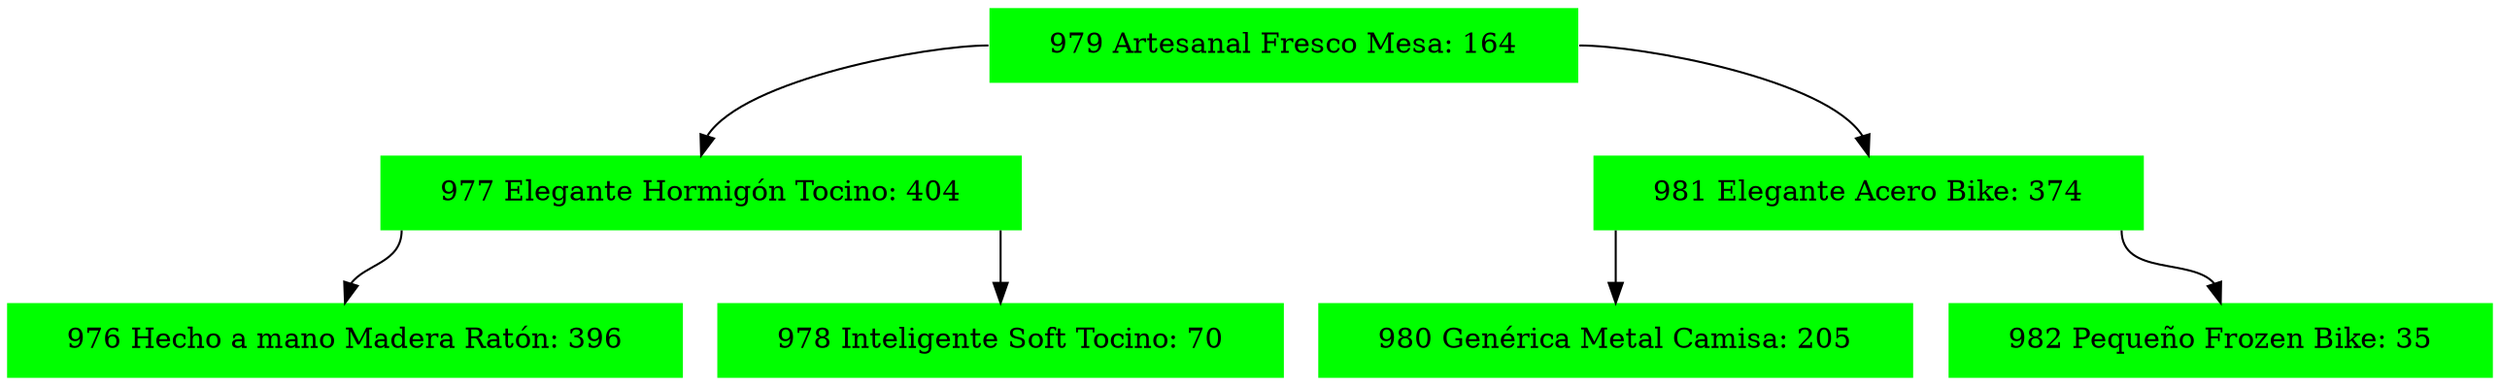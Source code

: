 digraph G{
node[shape="record"];
node0xc00004e1e0[label="<f0>|<f1>979  Artesanal Fresco Mesa: 164|<f2>",color=green,style =filled];
node0xc00004e300[label="<f0>|<f1>977 Elegante Hormigón Tocino: 404|<f2>",color=green,style =filled];
node0xc00004e1e0:f0->node0xc00004e300:f1
node0xc00004e180[label="<f0>|<f1>976 Hecho a mano Madera Ratón: 396|<f2>",color=green,style =filled];
node0xc00004e300:f0->node0xc00004e180:f1
node0xc00004e240[label="<f0>|<f1>978 Inteligente Soft Tocino: 70|<f2>",color=green,style =filled];
node0xc00004e300:f2->node0xc00004e240:f1
node0xc00004e360[label="<f0>|<f1>981 Elegante Acero Bike: 374|<f2>",color=green,style =filled];
node0xc00004e1e0:f2->node0xc00004e360:f1
node0xc00004e2a0[label="<f0>|<f1>980 Genérica Metal Camisa: 205|<f2>",color=green,style =filled];
node0xc00004e360:f0->node0xc00004e2a0:f1
node0xc00004e0c0[label="<f0>|<f1>982 Pequeño Frozen Bike: 35|<f2>",color=green,style =filled];
node0xc00004e360:f2->node0xc00004e0c0:f1
}
